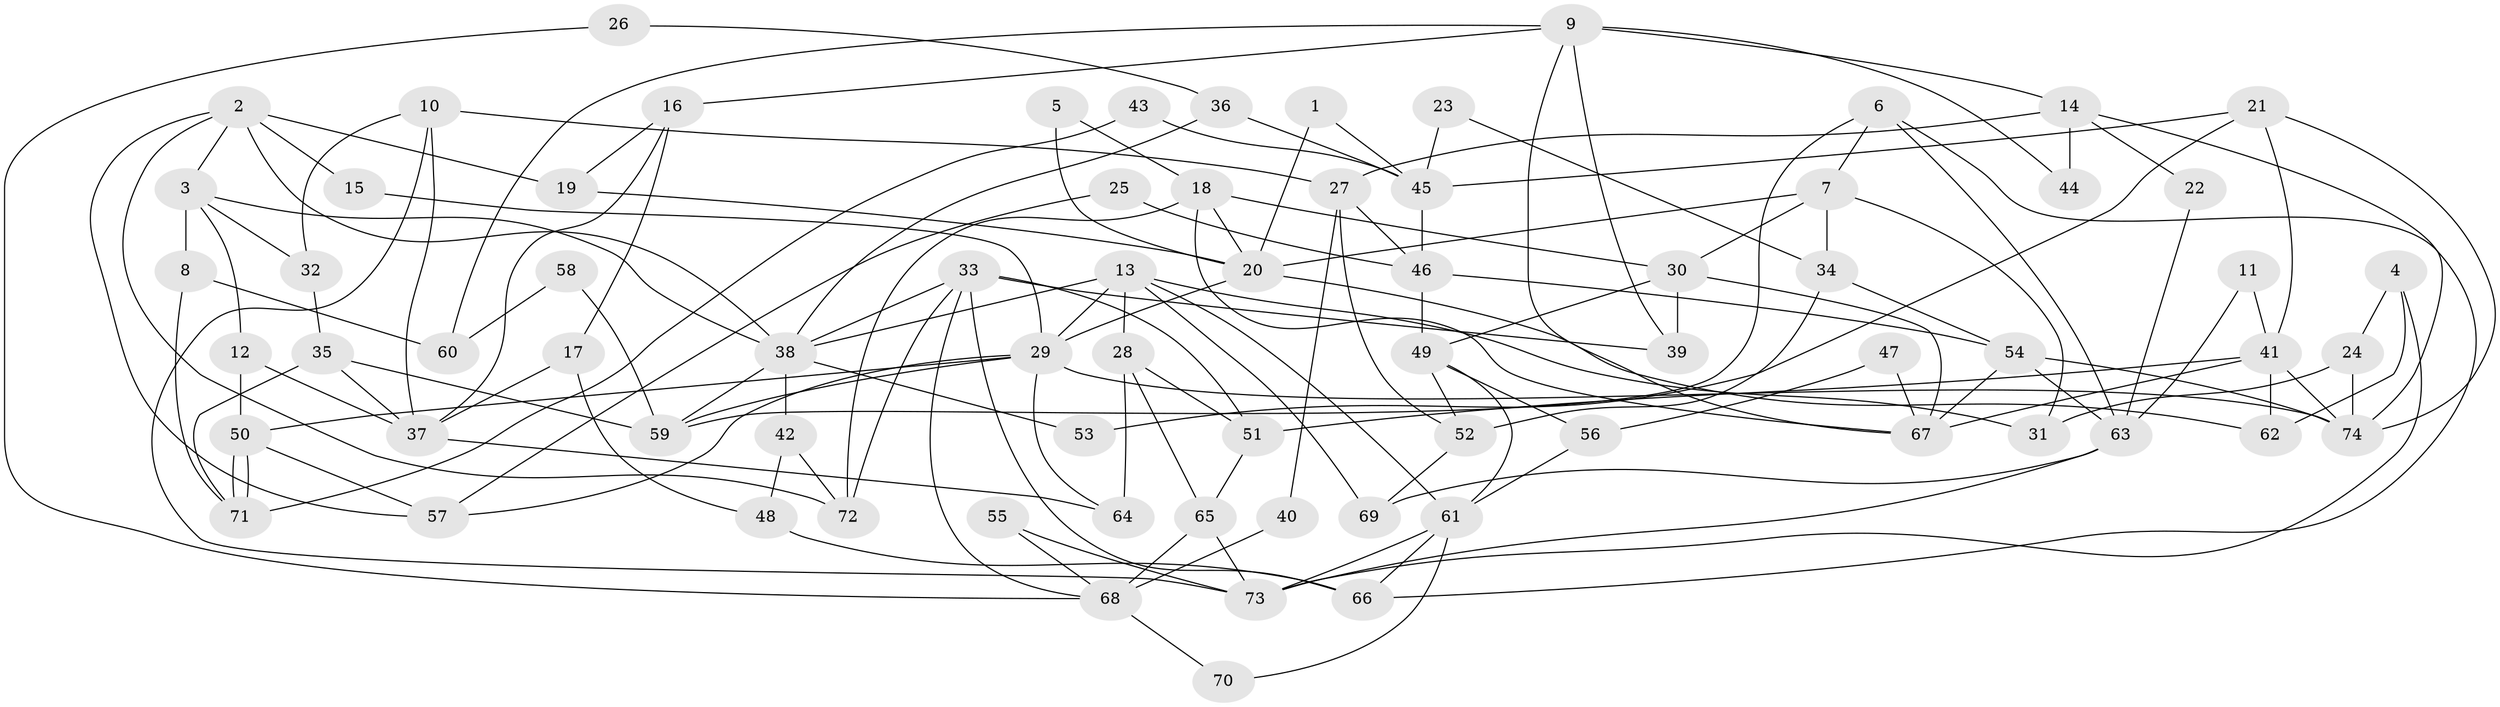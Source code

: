 // coarse degree distribution, {2: 0.20454545454545456, 7: 0.13636363636363635, 4: 0.1590909090909091, 5: 0.13636363636363635, 8: 0.06818181818181818, 9: 0.022727272727272728, 15: 0.022727272727272728, 3: 0.1590909090909091, 13: 0.022727272727272728, 6: 0.06818181818181818}
// Generated by graph-tools (version 1.1) at 2025/18/03/04/25 18:18:35]
// undirected, 74 vertices, 148 edges
graph export_dot {
graph [start="1"]
  node [color=gray90,style=filled];
  1;
  2;
  3;
  4;
  5;
  6;
  7;
  8;
  9;
  10;
  11;
  12;
  13;
  14;
  15;
  16;
  17;
  18;
  19;
  20;
  21;
  22;
  23;
  24;
  25;
  26;
  27;
  28;
  29;
  30;
  31;
  32;
  33;
  34;
  35;
  36;
  37;
  38;
  39;
  40;
  41;
  42;
  43;
  44;
  45;
  46;
  47;
  48;
  49;
  50;
  51;
  52;
  53;
  54;
  55;
  56;
  57;
  58;
  59;
  60;
  61;
  62;
  63;
  64;
  65;
  66;
  67;
  68;
  69;
  70;
  71;
  72;
  73;
  74;
  1 -- 20;
  1 -- 45;
  2 -- 72;
  2 -- 57;
  2 -- 3;
  2 -- 15;
  2 -- 19;
  2 -- 38;
  3 -- 38;
  3 -- 8;
  3 -- 12;
  3 -- 32;
  4 -- 73;
  4 -- 62;
  4 -- 24;
  5 -- 20;
  5 -- 18;
  6 -- 59;
  6 -- 7;
  6 -- 63;
  6 -- 66;
  7 -- 34;
  7 -- 30;
  7 -- 20;
  7 -- 31;
  8 -- 71;
  8 -- 60;
  9 -- 16;
  9 -- 67;
  9 -- 14;
  9 -- 39;
  9 -- 44;
  9 -- 60;
  10 -- 37;
  10 -- 73;
  10 -- 27;
  10 -- 32;
  11 -- 41;
  11 -- 63;
  12 -- 37;
  12 -- 50;
  13 -- 29;
  13 -- 31;
  13 -- 28;
  13 -- 38;
  13 -- 61;
  13 -- 69;
  14 -- 27;
  14 -- 22;
  14 -- 44;
  14 -- 74;
  15 -- 29;
  16 -- 37;
  16 -- 19;
  16 -- 17;
  17 -- 37;
  17 -- 48;
  18 -- 20;
  18 -- 72;
  18 -- 30;
  18 -- 67;
  19 -- 20;
  20 -- 29;
  20 -- 62;
  21 -- 41;
  21 -- 74;
  21 -- 45;
  21 -- 53;
  22 -- 63;
  23 -- 34;
  23 -- 45;
  24 -- 74;
  24 -- 31;
  25 -- 46;
  25 -- 57;
  26 -- 36;
  26 -- 68;
  27 -- 46;
  27 -- 40;
  27 -- 52;
  28 -- 51;
  28 -- 64;
  28 -- 65;
  29 -- 74;
  29 -- 50;
  29 -- 57;
  29 -- 59;
  29 -- 64;
  30 -- 39;
  30 -- 49;
  30 -- 67;
  32 -- 35;
  33 -- 38;
  33 -- 51;
  33 -- 39;
  33 -- 66;
  33 -- 68;
  33 -- 72;
  34 -- 52;
  34 -- 54;
  35 -- 59;
  35 -- 37;
  35 -- 71;
  36 -- 45;
  36 -- 38;
  37 -- 64;
  38 -- 42;
  38 -- 53;
  38 -- 59;
  40 -- 68;
  41 -- 74;
  41 -- 67;
  41 -- 51;
  41 -- 62;
  42 -- 48;
  42 -- 72;
  43 -- 71;
  43 -- 45;
  45 -- 46;
  46 -- 49;
  46 -- 54;
  47 -- 67;
  47 -- 56;
  48 -- 66;
  49 -- 61;
  49 -- 52;
  49 -- 56;
  50 -- 71;
  50 -- 71;
  50 -- 57;
  51 -- 65;
  52 -- 69;
  54 -- 63;
  54 -- 67;
  54 -- 74;
  55 -- 73;
  55 -- 68;
  56 -- 61;
  58 -- 59;
  58 -- 60;
  61 -- 66;
  61 -- 70;
  61 -- 73;
  63 -- 69;
  63 -- 73;
  65 -- 73;
  65 -- 68;
  68 -- 70;
}
